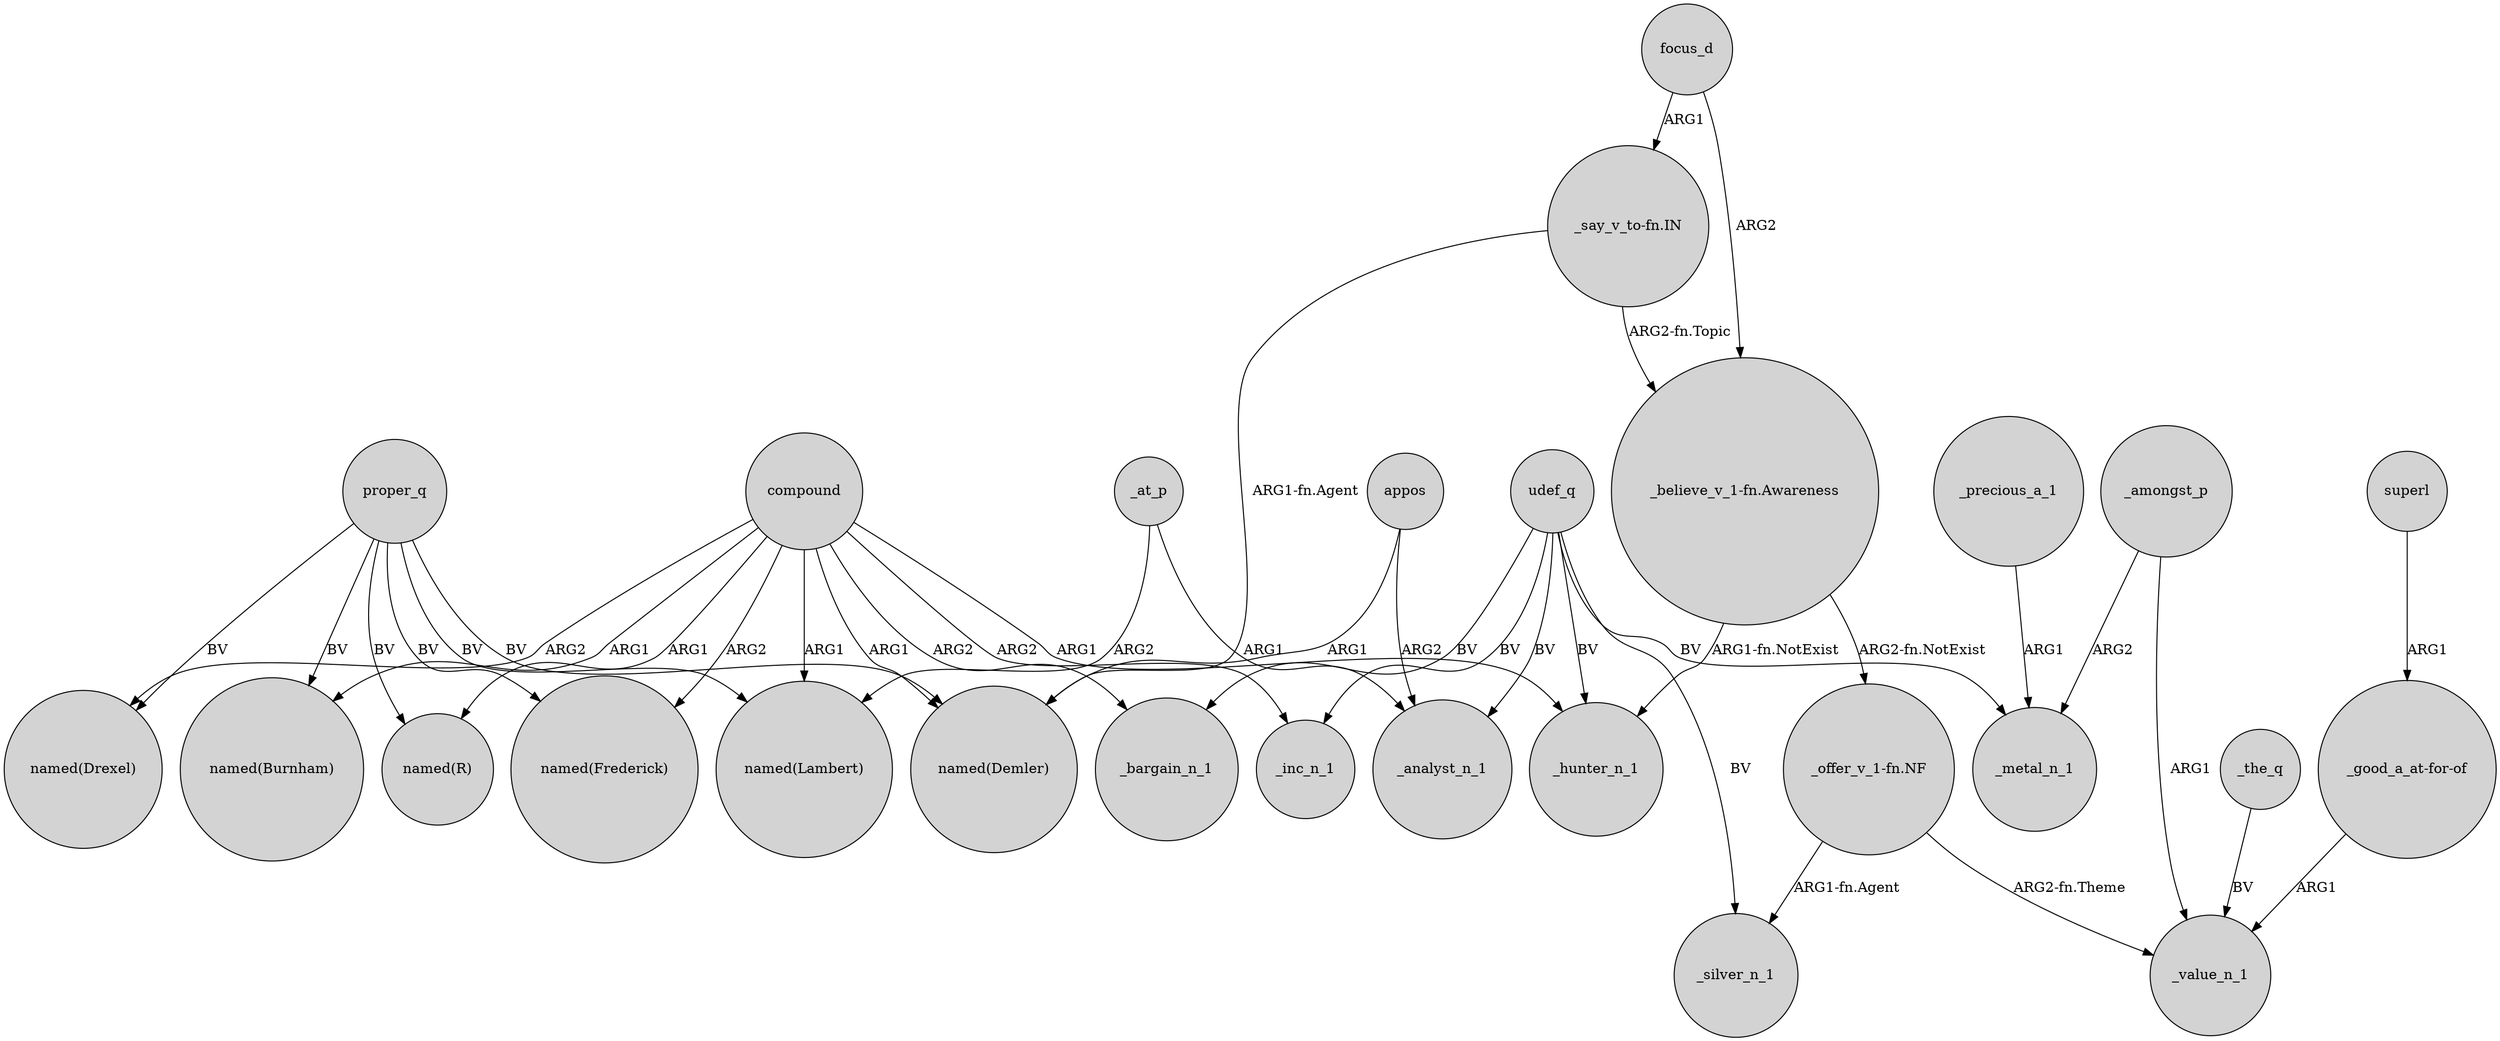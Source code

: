 digraph {
	node [shape=circle style=filled]
	appos -> "named(Demler)" [label=ARG1]
	"_offer_v_1-fn.NF" -> _value_n_1 [label="ARG2-fn.Theme"]
	"_offer_v_1-fn.NF" -> _silver_n_1 [label="ARG1-fn.Agent"]
	udef_q -> _inc_n_1 [label=BV]
	"_believe_v_1-fn.Awareness" -> "_offer_v_1-fn.NF" [label="ARG2-fn.NotExist"]
	"_believe_v_1-fn.Awareness" -> _hunter_n_1 [label="ARG1-fn.NotExist"]
	proper_q -> "named(Lambert)" [label=BV]
	proper_q -> "named(Drexel)" [label=BV]
	compound -> "named(Lambert)" [label=ARG1]
	compound -> "named(Frederick)" [label=ARG2]
	compound -> "named(R)" [label=ARG1]
	"_good_a_at-for-of" -> _value_n_1 [label=ARG1]
	_amongst_p -> _metal_n_1 [label=ARG2]
	udef_q -> _bargain_n_1 [label=BV]
	_at_p -> _analyst_n_1 [label=ARG1]
	appos -> _analyst_n_1 [label=ARG2]
	superl -> "_good_a_at-for-of" [label=ARG1]
	compound -> "named(Drexel)" [label=ARG2]
	_precious_a_1 -> _metal_n_1 [label=ARG1]
	proper_q -> "named(Burnham)" [label=BV]
	"_say_v_to-fn.IN" -> "_believe_v_1-fn.Awareness" [label="ARG2-fn.Topic"]
	proper_q -> "named(Frederick)" [label=BV]
	_the_q -> _value_n_1 [label=BV]
	compound -> "named(Demler)" [label=ARG1]
	udef_q -> _metal_n_1 [label=BV]
	_amongst_p -> _value_n_1 [label=ARG1]
	compound -> _bargain_n_1 [label=ARG2]
	udef_q -> _hunter_n_1 [label=BV]
	_at_p -> "named(Lambert)" [label=ARG2]
	compound -> "named(Burnham)" [label=ARG1]
	focus_d -> "_believe_v_1-fn.Awareness" [label=ARG2]
	proper_q -> "named(R)" [label=BV]
	"_say_v_to-fn.IN" -> "named(Demler)" [label="ARG1-fn.Agent"]
	proper_q -> "named(Demler)" [label=BV]
	compound -> _hunter_n_1 [label=ARG1]
	compound -> _inc_n_1 [label=ARG2]
	udef_q -> _analyst_n_1 [label=BV]
	udef_q -> _silver_n_1 [label=BV]
	focus_d -> "_say_v_to-fn.IN" [label=ARG1]
}
